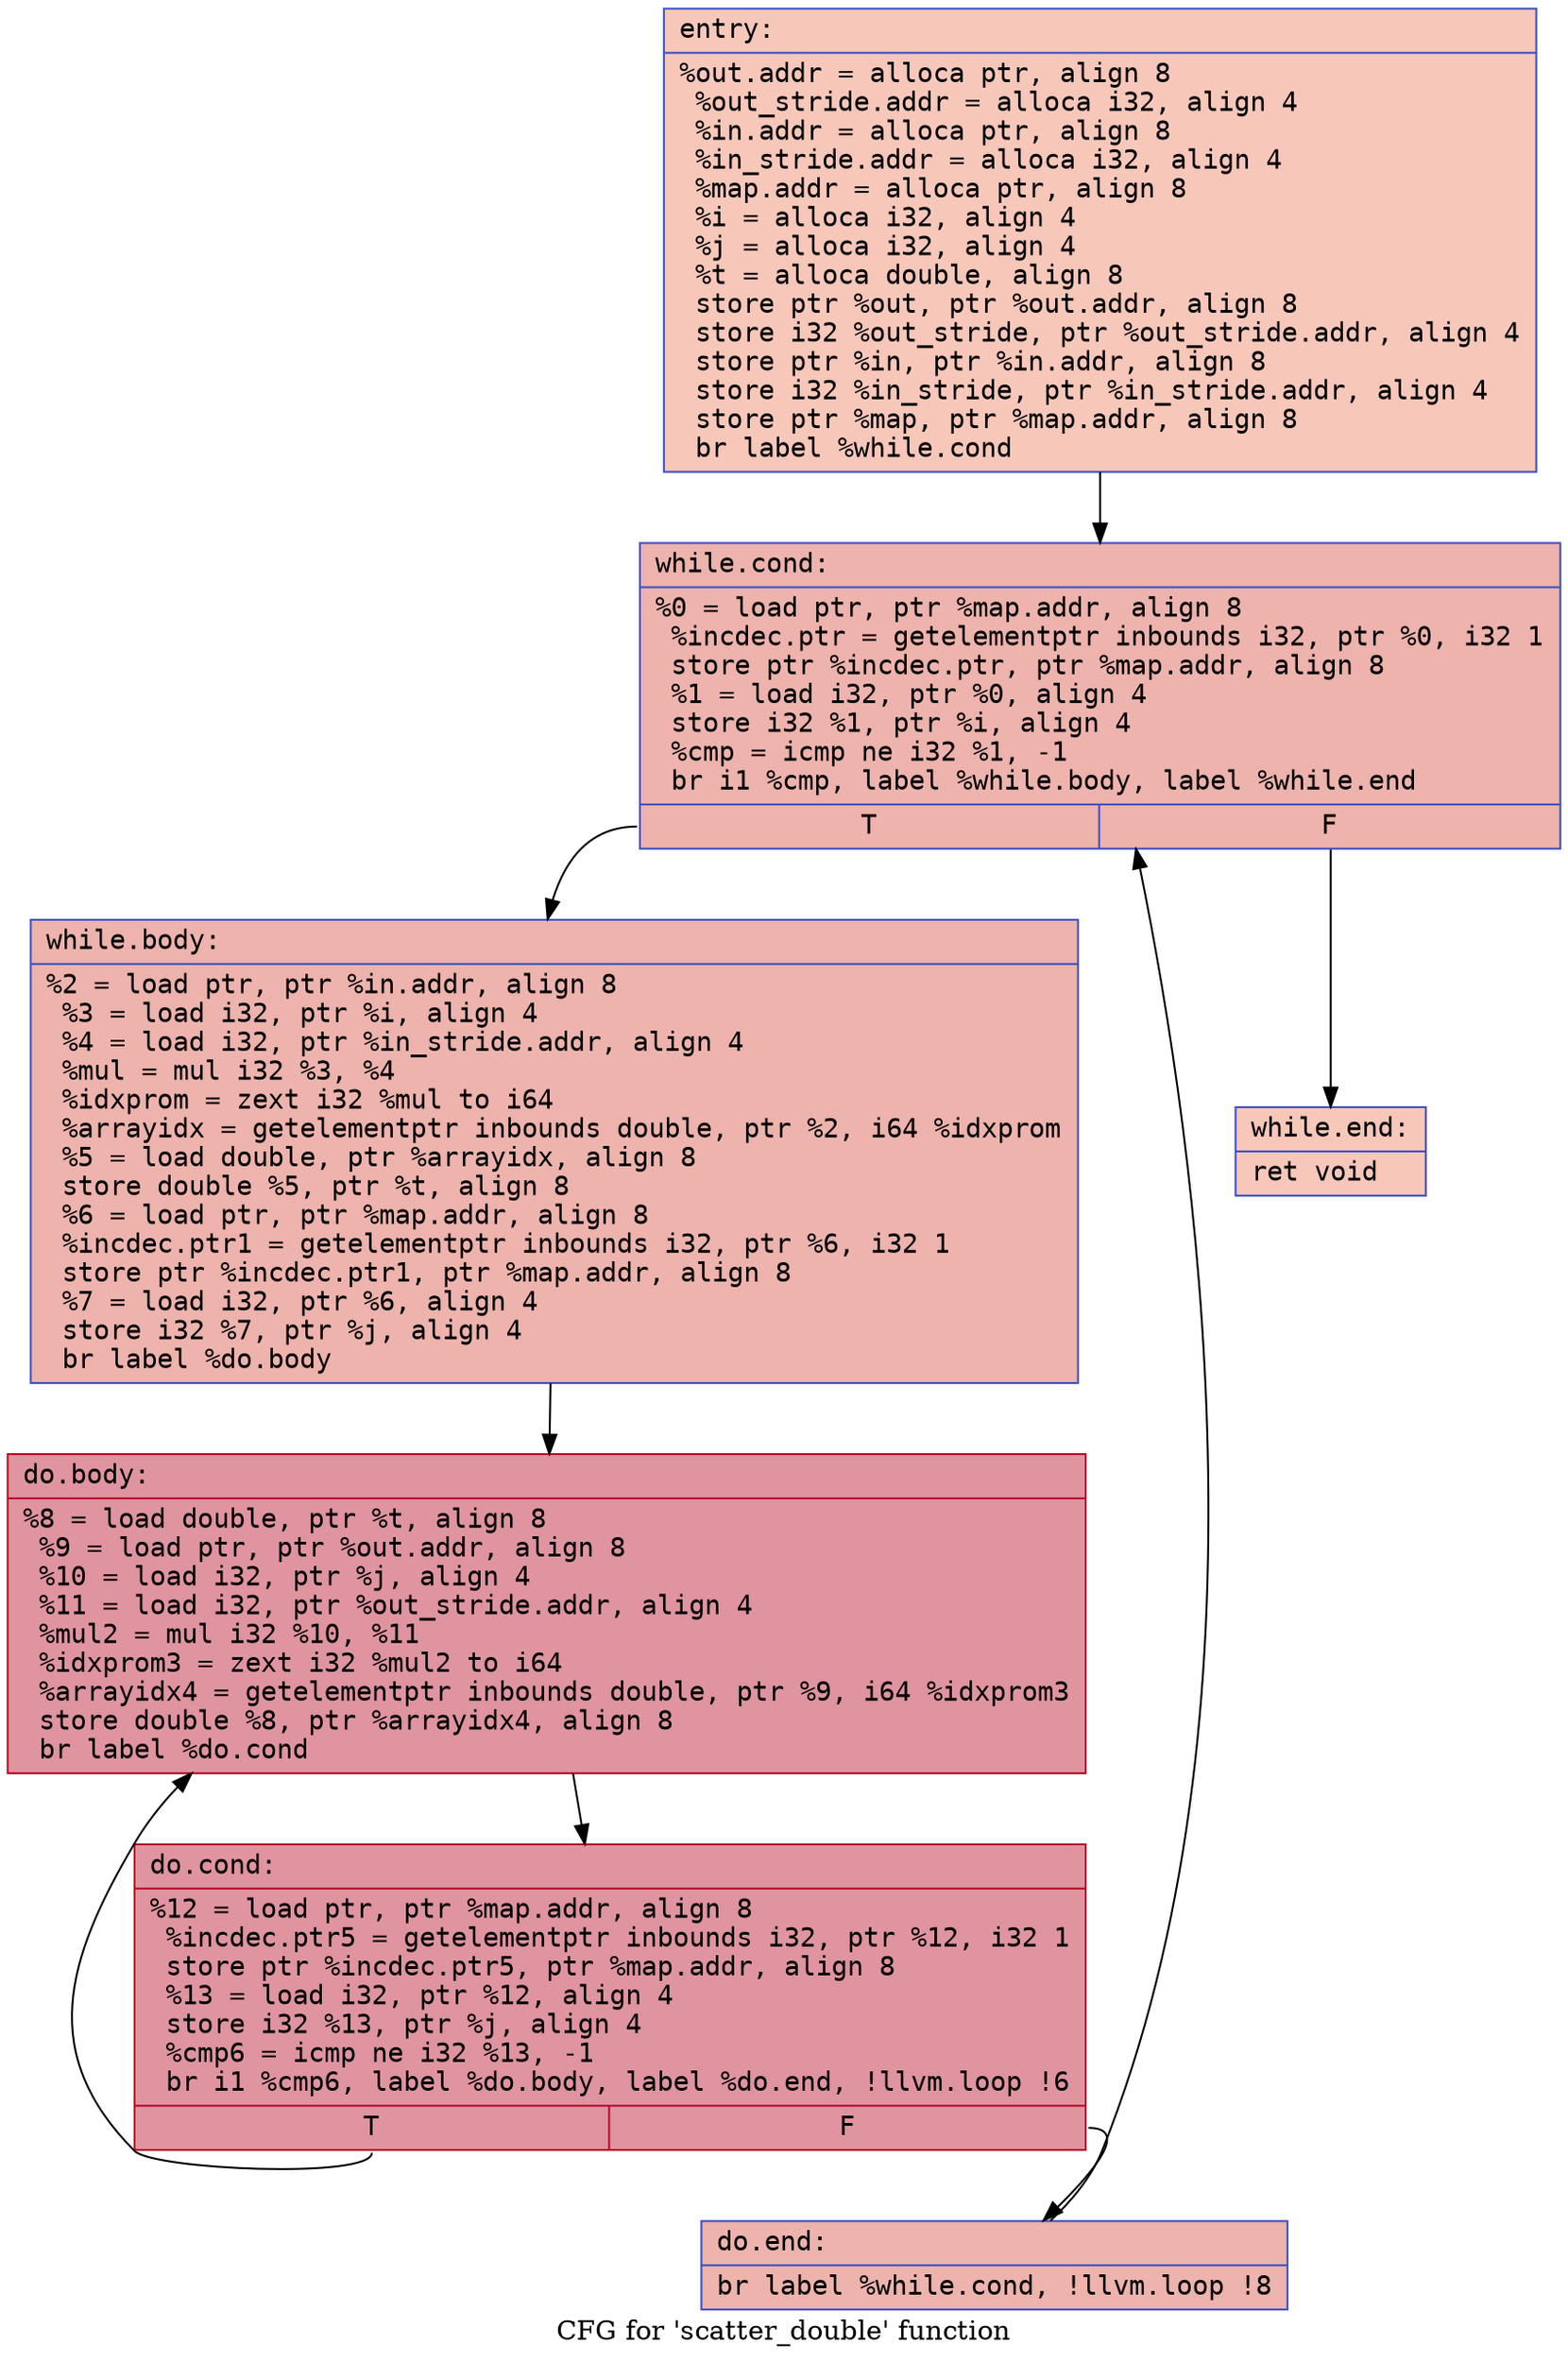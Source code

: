 digraph "CFG for 'scatter_double' function" {
	label="CFG for 'scatter_double' function";

	Node0x55e011caa580 [shape=record,color="#3d50c3ff", style=filled, fillcolor="#ec7f6370" fontname="Courier",label="{entry:\l|  %out.addr = alloca ptr, align 8\l  %out_stride.addr = alloca i32, align 4\l  %in.addr = alloca ptr, align 8\l  %in_stride.addr = alloca i32, align 4\l  %map.addr = alloca ptr, align 8\l  %i = alloca i32, align 4\l  %j = alloca i32, align 4\l  %t = alloca double, align 8\l  store ptr %out, ptr %out.addr, align 8\l  store i32 %out_stride, ptr %out_stride.addr, align 4\l  store ptr %in, ptr %in.addr, align 8\l  store i32 %in_stride, ptr %in_stride.addr, align 4\l  store ptr %map, ptr %map.addr, align 8\l  br label %while.cond\l}"];
	Node0x55e011caa580 -> Node0x55e011cab240[tooltip="entry -> while.cond\nProbability 100.00%" ];
	Node0x55e011cab240 [shape=record,color="#3d50c3ff", style=filled, fillcolor="#d6524470" fontname="Courier",label="{while.cond:\l|  %0 = load ptr, ptr %map.addr, align 8\l  %incdec.ptr = getelementptr inbounds i32, ptr %0, i32 1\l  store ptr %incdec.ptr, ptr %map.addr, align 8\l  %1 = load i32, ptr %0, align 4\l  store i32 %1, ptr %i, align 4\l  %cmp = icmp ne i32 %1, -1\l  br i1 %cmp, label %while.body, label %while.end\l|{<s0>T|<s1>F}}"];
	Node0x55e011cab240:s0 -> Node0x55e011cab6c0[tooltip="while.cond -> while.body\nProbability 96.88%" ];
	Node0x55e011cab240:s1 -> Node0x55e011cab740[tooltip="while.cond -> while.end\nProbability 3.12%" ];
	Node0x55e011cab6c0 [shape=record,color="#3d50c3ff", style=filled, fillcolor="#d6524470" fontname="Courier",label="{while.body:\l|  %2 = load ptr, ptr %in.addr, align 8\l  %3 = load i32, ptr %i, align 4\l  %4 = load i32, ptr %in_stride.addr, align 4\l  %mul = mul i32 %3, %4\l  %idxprom = zext i32 %mul to i64\l  %arrayidx = getelementptr inbounds double, ptr %2, i64 %idxprom\l  %5 = load double, ptr %arrayidx, align 8\l  store double %5, ptr %t, align 8\l  %6 = load ptr, ptr %map.addr, align 8\l  %incdec.ptr1 = getelementptr inbounds i32, ptr %6, i32 1\l  store ptr %incdec.ptr1, ptr %map.addr, align 8\l  %7 = load i32, ptr %6, align 4\l  store i32 %7, ptr %j, align 4\l  br label %do.body\l}"];
	Node0x55e011cab6c0 -> Node0x55e011cac030[tooltip="while.body -> do.body\nProbability 100.00%" ];
	Node0x55e011cac030 [shape=record,color="#b70d28ff", style=filled, fillcolor="#b70d2870" fontname="Courier",label="{do.body:\l|  %8 = load double, ptr %t, align 8\l  %9 = load ptr, ptr %out.addr, align 8\l  %10 = load i32, ptr %j, align 4\l  %11 = load i32, ptr %out_stride.addr, align 4\l  %mul2 = mul i32 %10, %11\l  %idxprom3 = zext i32 %mul2 to i64\l  %arrayidx4 = getelementptr inbounds double, ptr %9, i64 %idxprom3\l  store double %8, ptr %arrayidx4, align 8\l  br label %do.cond\l}"];
	Node0x55e011cac030 -> Node0x55e011cac7b0[tooltip="do.body -> do.cond\nProbability 100.00%" ];
	Node0x55e011cac7b0 [shape=record,color="#b70d28ff", style=filled, fillcolor="#b70d2870" fontname="Courier",label="{do.cond:\l|  %12 = load ptr, ptr %map.addr, align 8\l  %incdec.ptr5 = getelementptr inbounds i32, ptr %12, i32 1\l  store ptr %incdec.ptr5, ptr %map.addr, align 8\l  %13 = load i32, ptr %12, align 4\l  store i32 %13, ptr %j, align 4\l  %cmp6 = icmp ne i32 %13, -1\l  br i1 %cmp6, label %do.body, label %do.end, !llvm.loop !6\l|{<s0>T|<s1>F}}"];
	Node0x55e011cac7b0:s0 -> Node0x55e011cac030[tooltip="do.cond -> do.body\nProbability 96.88%" ];
	Node0x55e011cac7b0:s1 -> Node0x55e011cacc50[tooltip="do.cond -> do.end\nProbability 3.12%" ];
	Node0x55e011cacc50 [shape=record,color="#3d50c3ff", style=filled, fillcolor="#d6524470" fontname="Courier",label="{do.end:\l|  br label %while.cond, !llvm.loop !8\l}"];
	Node0x55e011cacc50 -> Node0x55e011cab240[tooltip="do.end -> while.cond\nProbability 100.00%" ];
	Node0x55e011cab740 [shape=record,color="#3d50c3ff", style=filled, fillcolor="#ec7f6370" fontname="Courier",label="{while.end:\l|  ret void\l}"];
}
